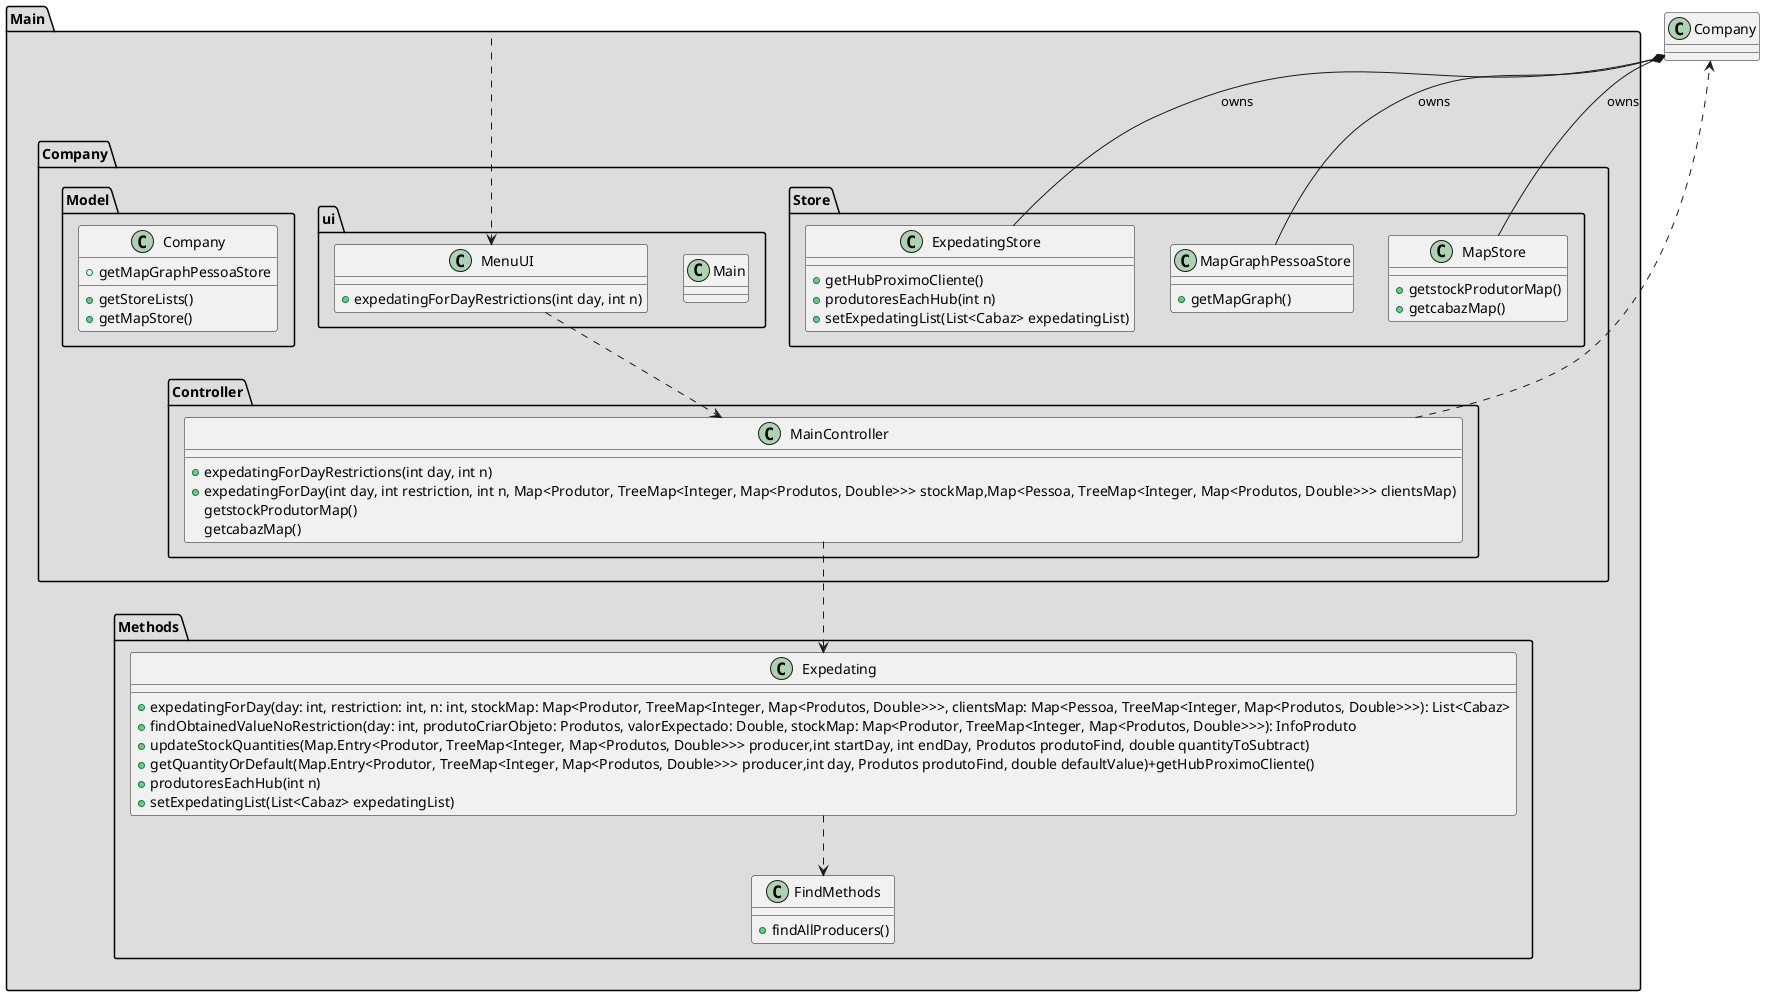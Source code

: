 @startuml
package Main <<Folder>>#DDDDDD {
package Company <<Folder>>#DDDDDD {
package ui <<Folder>>#DDDDDD {
class Main
class MenuUI {
+expedatingForDayRestrictions(int day, int n)
}
}


package Controller <<Folder>>#DDDDDD {
class MainController {
+expedatingForDayRestrictions(int day, int n)
+expedatingForDay(int day, int restriction, int n, Map<Produtor, TreeMap<Integer, Map<Produtos, Double>>> stockMap,Map<Pessoa, TreeMap<Integer, Map<Produtos, Double>>> clientsMap)
getstockProdutorMap()
getcabazMap()
}
}

package Store <<Folder>>#DDDDDD {
class ExpedatingStore {
+getHubProximoCliente()
+produtoresEachHub(int n)
+setExpedatingList(List<Cabaz> expedatingList)
}


class MapGraphPessoaStore {
+getMapGraph()
}

class MapStore {
+getstockProdutorMap()
+getcabazMap()
}
}
package Model <<Folder>>#DDDDDD {
class Company {
+getStoreLists()
+getMapGraphPessoaStore
+getMapStore()
}
}
}

package Methods <<Folder>>#DDDDDD {
class Expedating {
+expedatingForDay(day: int, restriction: int, n: int, stockMap: Map<Produtor, TreeMap<Integer, Map<Produtos, Double>>>, clientsMap: Map<Pessoa, TreeMap<Integer, Map<Produtos, Double>>>): List<Cabaz>
+findObtainedValueNoRestriction(day: int, produtoCriarObjeto: Produtos, valorExpectado: Double, stockMap: Map<Produtor, TreeMap<Integer, Map<Produtos, Double>>>): InfoProduto
+updateStockQuantities(Map.Entry<Produtor, TreeMap<Integer, Map<Produtos, Double>>> producer,int startDay, int endDay, Produtos produtoFind, double quantityToSubtract)
+getQuantityOrDefault(Map.Entry<Produtor, TreeMap<Integer, Map<Produtos, Double>>> producer,int day, Produtos produtoFind, double defaultValue)+getHubProximoCliente()
+produtoresEachHub(int n)
+setExpedatingList(List<Cabaz> expedatingList)
}

class FindMethods {
+findAllProducers()
}

}

}

Main ..> MenuUI
MenuUI ..> MainController
Company *-- MapStore : owns
Company *-- MapGraphPessoaStore : owns
Company *-- ExpedatingStore : owns

MainController ..> Company
MainController ..> Expedating
Expedating ..> FindMethods







@enduml

